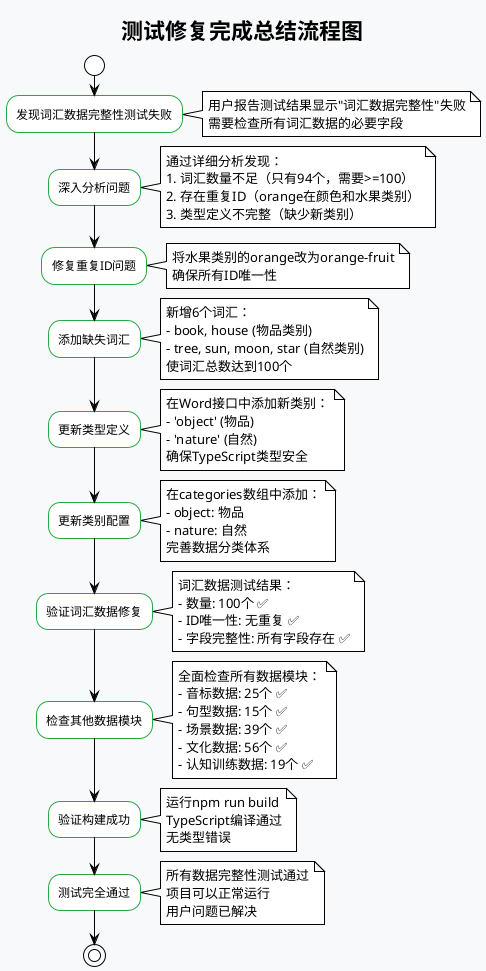 @startuml 测试修复完成总结流程图
!theme plain
skinparam backgroundColor #f8f9fa
skinparam activityBackgroundColor #ffffff
skinparam activityBorderColor #28a745
skinparam activityFontColor #000000
skinparam activityDiamondBackgroundColor #ffffff
skinparam activityDiamondBorderColor #28a745

title 测试修复完成总结流程图

start

:发现词汇数据完整性测试失败;
note right
  用户报告测试结果显示"词汇数据完整性"失败
  需要检查所有词汇数据的必要字段
end note

:深入分析问题;
note right
  通过详细分析发现：
  1. 词汇数量不足（只有94个，需要>=100）
  2. 存在重复ID（orange在颜色和水果类别）
  3. 类型定义不完整（缺少新类别）
end note

:修复重复ID问题;
note right
  将水果类别的orange改为orange-fruit
  确保所有ID唯一性
end note

:添加缺失词汇;
note right
  新增6个词汇：
  - book, house (物品类别)
  - tree, sun, moon, star (自然类别)
  使词汇总数达到100个
end note

:更新类型定义;
note right
  在Word接口中添加新类别：
  - 'object' (物品)
  - 'nature' (自然)
  确保TypeScript类型安全
end note

:更新类别配置;
note right
  在categories数组中添加：
  - object: 物品
  - nature: 自然
  完善数据分类体系
end note

:验证词汇数据修复;
note right
  词汇数据测试结果：
  - 数量: 100个 ✅
  - ID唯一性: 无重复 ✅
  - 字段完整性: 所有字段存在 ✅
end note

:检查其他数据模块;
note right
  全面检查所有数据模块：
  - 音标数据: 25个 ✅
  - 句型数据: 15个 ✅
  - 场景数据: 39个 ✅
  - 文化数据: 56个 ✅
  - 认知训练数据: 19个 ✅
end note

:验证构建成功;
note right
  运行npm run build
  TypeScript编译通过
  无类型错误
end note

:测试完全通过;
note right
  所有数据完整性测试通过
  项目可以正常运行
  用户问题已解决
end note

stop

@enduml
